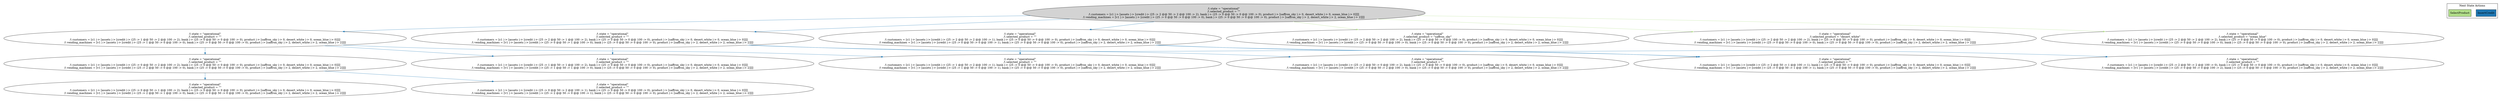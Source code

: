 strict digraph DiskGraph {
edge [colorscheme="paired12"]
nodesep=0.35;
subgraph cluster_graph {
color="white";
-6693725473686551306 [label="/\\ state = \"operational\"\n/\\ selected_product = \"\"\n/\\ customers = [c1 |-> [assets |-> [credit |-> (25 :> 2 @@ 50 :> 2 @@ 100 :> 2), bank |-> (25 :> 0 @@ 50 :> 0 @@ 100 :> 0), product |-> [saffron_sky |-> 0, desert_white |-> 0, ocean_blue |-> 0]]]]\n/\\ vending_machines = [v1 |-> [assets |-> [credit |-> (25 :> 0 @@ 50 :> 0 @@ 100 :> 0), bank |-> (25 :> 0 @@ 50 :> 0 @@ 100 :> 0), product |-> [saffron_sky |-> 2, desert_white |-> 2, ocean_blue |-> 2]]]]",style = filled]
-6693725473686551306 -> -2890058361586717120 [label="",color="2",fontcolor="2"];
-2890058361586717120 [label="/\\ state = \"operational\"\n/\\ selected_product = \"\"\n/\\ customers = [c1 |-> [assets |-> [credit |-> (25 :> 1 @@ 50 :> 2 @@ 100 :> 2), bank |-> (25 :> 0 @@ 50 :> 0 @@ 100 :> 0), product |-> [saffron_sky |-> 0, desert_white |-> 0, ocean_blue |-> 0]]]]\n/\\ vending_machines = [v1 |-> [assets |-> [credit |-> (25 :> 1 @@ 50 :> 0 @@ 100 :> 0), bank |-> (25 :> 0 @@ 50 :> 0 @@ 100 :> 0), product |-> [saffron_sky |-> 2, desert_white |-> 2, ocean_blue |-> 2]]]]"];
-6693725473686551306 -> 8399631148079696916 [label="",color="2",fontcolor="2"];
8399631148079696916 [label="/\\ state = \"operational\"\n/\\ selected_product = \"\"\n/\\ customers = [c1 |-> [assets |-> [credit |-> (25 :> 2 @@ 50 :> 1 @@ 100 :> 2), bank |-> (25 :> 0 @@ 50 :> 0 @@ 100 :> 0), product |-> [saffron_sky |-> 0, desert_white |-> 0, ocean_blue |-> 0]]]]\n/\\ vending_machines = [v1 |-> [assets |-> [credit |-> (25 :> 0 @@ 50 :> 1 @@ 100 :> 0), bank |-> (25 :> 0 @@ 50 :> 0 @@ 100 :> 0), product |-> [saffron_sky |-> 2, desert_white |-> 2, ocean_blue |-> 2]]]]"];
-2890058361586717120 -> 2778156410058645299 [label="",color="2",fontcolor="2"];
2778156410058645299 [label="/\\ state = \"operational\"\n/\\ selected_product = \"\"\n/\\ customers = [c1 |-> [assets |-> [credit |-> (25 :> 0 @@ 50 :> 2 @@ 100 :> 2), bank |-> (25 :> 0 @@ 50 :> 0 @@ 100 :> 0), product |-> [saffron_sky |-> 0, desert_white |-> 0, ocean_blue |-> 0]]]]\n/\\ vending_machines = [v1 |-> [assets |-> [credit |-> (25 :> 2 @@ 50 :> 0 @@ 100 :> 0), bank |-> (25 :> 0 @@ 50 :> 0 @@ 100 :> 0), product |-> [saffron_sky |-> 2, desert_white |-> 2, ocean_blue |-> 2]]]]"];
-6693725473686551306 -> 782427029054165307 [label="",color="2",fontcolor="2"];
782427029054165307 [label="/\\ state = \"operational\"\n/\\ selected_product = \"\"\n/\\ customers = [c1 |-> [assets |-> [credit |-> (25 :> 2 @@ 50 :> 2 @@ 100 :> 1), bank |-> (25 :> 0 @@ 50 :> 0 @@ 100 :> 0), product |-> [saffron_sky |-> 0, desert_white |-> 0, ocean_blue |-> 0]]]]\n/\\ vending_machines = [v1 |-> [assets |-> [credit |-> (25 :> 0 @@ 50 :> 0 @@ 100 :> 1), bank |-> (25 :> 0 @@ 50 :> 0 @@ 100 :> 0), product |-> [saffron_sky |-> 2, desert_white |-> 2, ocean_blue |-> 2]]]]"];
8399631148079696916 -> 30983242648594082 [label="",color="2",fontcolor="2"];
30983242648594082 [label="/\\ state = \"operational\"\n/\\ selected_product = \"\"\n/\\ customers = [c1 |-> [assets |-> [credit |-> (25 :> 1 @@ 50 :> 1 @@ 100 :> 2), bank |-> (25 :> 0 @@ 50 :> 0 @@ 100 :> 0), product |-> [saffron_sky |-> 0, desert_white |-> 0, ocean_blue |-> 0]]]]\n/\\ vending_machines = [v1 |-> [assets |-> [credit |-> (25 :> 1 @@ 50 :> 1 @@ 100 :> 0), bank |-> (25 :> 0 @@ 50 :> 0 @@ 100 :> 0), product |-> [saffron_sky |-> 2, desert_white |-> 2, ocean_blue |-> 2]]]]"];
-2890058361586717120 -> 30983242648594082 [label="",color="2",fontcolor="2"];
2778156410058645299 -> -1078719132524619823 [label="",color="2",fontcolor="2"];
-1078719132524619823 [label="/\\ state = \"operational\"\n/\\ selected_product = \"\"\n/\\ customers = [c1 |-> [assets |-> [credit |-> (25 :> 0 @@ 50 :> 1 @@ 100 :> 2), bank |-> (25 :> 0 @@ 50 :> 0 @@ 100 :> 0), product |-> [saffron_sky |-> 0, desert_white |-> 0, ocean_blue |-> 0]]]]\n/\\ vending_machines = [v1 |-> [assets |-> [credit |-> (25 :> 2 @@ 50 :> 1 @@ 100 :> 0), bank |-> (25 :> 0 @@ 50 :> 0 @@ 100 :> 0), product |-> [saffron_sky |-> 2, desert_white |-> 2, ocean_blue |-> 2]]]]"];
782427029054165307 -> 9089620992298843021 [label="",color="2",fontcolor="2"];
9089620992298843021 [label="/\\ state = \"operational\"\n/\\ selected_product = \"\"\n/\\ customers = [c1 |-> [assets |-> [credit |-> (25 :> 1 @@ 50 :> 2 @@ 100 :> 1), bank |-> (25 :> 0 @@ 50 :> 0 @@ 100 :> 0), product |-> [saffron_sky |-> 0, desert_white |-> 0, ocean_blue |-> 0]]]]\n/\\ vending_machines = [v1 |-> [assets |-> [credit |-> (25 :> 1 @@ 50 :> 0 @@ 100 :> 1), bank |-> (25 :> 0 @@ 50 :> 0 @@ 100 :> 0), product |-> [saffron_sky |-> 2, desert_white |-> 2, ocean_blue |-> 2]]]]"];
-2890058361586717120 -> 9089620992298843021 [label="",color="2",fontcolor="2"];
8399631148079696916 -> 5249393974285654222 [label="",color="2",fontcolor="2"];
5249393974285654222 [label="/\\ state = \"operational\"\n/\\ selected_product = \"\"\n/\\ customers = [c1 |-> [assets |-> [credit |-> (25 :> 2 @@ 50 :> 0 @@ 100 :> 2), bank |-> (25 :> 0 @@ 50 :> 0 @@ 100 :> 0), product |-> [saffron_sky |-> 0, desert_white |-> 0, ocean_blue |-> 0]]]]\n/\\ vending_machines = [v1 |-> [assets |-> [credit |-> (25 :> 0 @@ 50 :> 2 @@ 100 :> 0), bank |-> (25 :> 0 @@ 50 :> 0 @@ 100 :> 0), product |-> [saffron_sky |-> 2, desert_white |-> 2, ocean_blue |-> 2]]]]"];
2778156410058645299 -> -8120729479160329474 [label="",color="2",fontcolor="2"];
-8120729479160329474 [label="/\\ state = \"operational\"\n/\\ selected_product = \"\"\n/\\ customers = [c1 |-> [assets |-> [credit |-> (25 :> 0 @@ 50 :> 2 @@ 100 :> 1), bank |-> (25 :> 0 @@ 50 :> 0 @@ 100 :> 0), product |-> [saffron_sky |-> 0, desert_white |-> 0, ocean_blue |-> 0]]]]\n/\\ vending_machines = [v1 |-> [assets |-> [credit |-> (25 :> 2 @@ 50 :> 0 @@ 100 :> 1), bank |-> (25 :> 0 @@ 50 :> 0 @@ 100 :> 0), product |-> [saffron_sky |-> 2, desert_white |-> 2, ocean_blue |-> 2]]]]"];
-6693725473686551306 -> -2881474114637625515 [label="",color="3",fontcolor="3"];
-2881474114637625515 [label="/\\ state = \"operational\"\n/\\ selected_product = \"saffron_sky\"\n/\\ customers = [c1 |-> [assets |-> [credit |-> (25 :> 2 @@ 50 :> 2 @@ 100 :> 2), bank |-> (25 :> 0 @@ 50 :> 0 @@ 100 :> 0), product |-> [saffron_sky |-> 0, desert_white |-> 0, ocean_blue |-> 0]]]]\n/\\ vending_machines = [v1 |-> [assets |-> [credit |-> (25 :> 0 @@ 50 :> 0 @@ 100 :> 0), bank |-> (25 :> 0 @@ 50 :> 0 @@ 100 :> 0), product |-> [saffron_sky |-> 2, desert_white |-> 2, ocean_blue |-> 2]]]]"];
782427029054165307 -> -2498973189174535719 [label="",color="2",fontcolor="2"];
-2498973189174535719 [label="/\\ state = \"operational\"\n/\\ selected_product = \"\"\n/\\ customers = [c1 |-> [assets |-> [credit |-> (25 :> 2 @@ 50 :> 1 @@ 100 :> 1), bank |-> (25 :> 0 @@ 50 :> 0 @@ 100 :> 0), product |-> [saffron_sky |-> 0, desert_white |-> 0, ocean_blue |-> 0]]]]\n/\\ vending_machines = [v1 |-> [assets |-> [credit |-> (25 :> 0 @@ 50 :> 1 @@ 100 :> 1), bank |-> (25 :> 0 @@ 50 :> 0 @@ 100 :> 0), product |-> [saffron_sky |-> 2, desert_white |-> 2, ocean_blue |-> 2]]]]"];
8399631148079696916 -> -2498973189174535719 [label="",color="2",fontcolor="2"];
-6693725473686551306 -> -2890058361586717120 [label="",color="2",fontcolor="2"];
-6693725473686551306 -> 8399631148079696916 [label="",color="2",fontcolor="2"];
782427029054165307 -> 8291997326709044898 [label="",color="2",fontcolor="2"];
8291997326709044898 [label="/\\ state = \"operational\"\n/\\ selected_product = \"\"\n/\\ customers = [c1 |-> [assets |-> [credit |-> (25 :> 2 @@ 50 :> 2 @@ 100 :> 0), bank |-> (25 :> 0 @@ 50 :> 0 @@ 100 :> 0), product |-> [saffron_sky |-> 0, desert_white |-> 0, ocean_blue |-> 0]]]]\n/\\ vending_machines = [v1 |-> [assets |-> [credit |-> (25 :> 0 @@ 50 :> 0 @@ 100 :> 2), bank |-> (25 :> 0 @@ 50 :> 0 @@ 100 :> 0), product |-> [saffron_sky |-> 2, desert_white |-> 2, ocean_blue |-> 2]]]]"];
-6693725473686551306 -> 782427029054165307 [label="",color="2",fontcolor="2"];
-6693725473686551306 -> -2881474114637625515 [label="",color="3",fontcolor="3"];
-6693725473686551306 -> -2890058361586717120 [label="",color="2",fontcolor="2"];
-6693725473686551306 -> 8399631148079696916 [label="",color="2",fontcolor="2"];
-6693725473686551306 -> 782427029054165307 [label="",color="2",fontcolor="2"];
-6693725473686551306 -> -2881474114637625515 [label="",color="3",fontcolor="3"];
-6693725473686551306 -> -2890058361586717120 [label="",color="2",fontcolor="2"];
-6693725473686551306 -> 8399631148079696916 [label="",color="2",fontcolor="2"];
-6693725473686551306 -> 782427029054165307 [label="",color="2",fontcolor="2"];
-6693725473686551306 -> 6566655936525590063 [label="",color="3",fontcolor="3"];
6566655936525590063 [label="/\\ state = \"operational\"\n/\\ selected_product = \"desert_white\"\n/\\ customers = [c1 |-> [assets |-> [credit |-> (25 :> 2 @@ 50 :> 2 @@ 100 :> 2), bank |-> (25 :> 0 @@ 50 :> 0 @@ 100 :> 0), product |-> [saffron_sky |-> 0, desert_white |-> 0, ocean_blue |-> 0]]]]\n/\\ vending_machines = [v1 |-> [assets |-> [credit |-> (25 :> 0 @@ 50 :> 0 @@ 100 :> 0), bank |-> (25 :> 0 @@ 50 :> 0 @@ 100 :> 0), product |-> [saffron_sky |-> 2, desert_white |-> 2, ocean_blue |-> 2]]]]"];
-6693725473686551306 -> -2890058361586717120 [label="",color="2",fontcolor="2"];
-6693725473686551306 -> 8399631148079696916 [label="",color="2",fontcolor="2"];
-6693725473686551306 -> 782427029054165307 [label="",color="2",fontcolor="2"];
-6693725473686551306 -> 6566655936525590063 [label="",color="3",fontcolor="3"];
-6693725473686551306 -> -2890058361586717120 [label="",color="2",fontcolor="2"];
-6693725473686551306 -> 8399631148079696916 [label="",color="2",fontcolor="2"];
-6693725473686551306 -> 782427029054165307 [label="",color="2",fontcolor="2"];
-6693725473686551306 -> 6566655936525590063 [label="",color="3",fontcolor="3"];
-6693725473686551306 -> -2890058361586717120 [label="",color="2",fontcolor="2"];
-6693725473686551306 -> 8399631148079696916 [label="",color="2",fontcolor="2"];
-6693725473686551306 -> 782427029054165307 [label="",color="2",fontcolor="2"];
-6693725473686551306 -> -7760133109226635905 [label="",color="3",fontcolor="3"];
-7760133109226635905 [label="/\\ state = \"operational\"\n/\\ selected_product = \"ocean_blue\"\n/\\ customers = [c1 |-> [assets |-> [credit |-> (25 :> 2 @@ 50 :> 2 @@ 100 :> 2), bank |-> (25 :> 0 @@ 50 :> 0 @@ 100 :> 0), product |-> [saffron_sky |-> 0, desert_white |-> 0, ocean_blue |-> 0]]]]\n/\\ vending_machines = [v1 |-> [assets |-> [credit |-> (25 :> 0 @@ 50 :> 0 @@ 100 :> 0), bank |-> (25 :> 0 @@ 50 :> 0 @@ 100 :> 0), product |-> [saffron_sky |-> 2, desert_white |-> 2, ocean_blue |-> 2]]]]"];
-6693725473686551306 -> -2890058361586717120 [label="",color="2",fontcolor="2"];
-6693725473686551306 -> 8399631148079696916 [label="",color="2",fontcolor="2"];
-6693725473686551306 -> 782427029054165307 [label="",color="2",fontcolor="2"];
-6693725473686551306 -> -7760133109226635905 [label="",color="3",fontcolor="3"];
-6693725473686551306 -> -2890058361586717120 [label="",color="2",fontcolor="2"];
-6693725473686551306 -> 8399631148079696916 [label="",color="2",fontcolor="2"];
-6693725473686551306 -> 782427029054165307 [label="",color="2",fontcolor="2"];
-6693725473686551306 -> -7760133109226635905 [label="",color="3",fontcolor="3"];
{rank = same; -6693725473686551306;}
{rank = same; -2890058361586717120;8399631148079696916;782427029054165307;}
{rank = same; 2778156410058645299;}
}
subgraph cluster_legend {graph[style=bold];label = "Next State Actions" style="solid"
node [ labeljust="l",colorscheme="paired12",style=filled,shape=record ]
InsertCredit [label="InsertCredit",fillcolor=2]
SelectProduct [label="SelectProduct",fillcolor=3]
}}